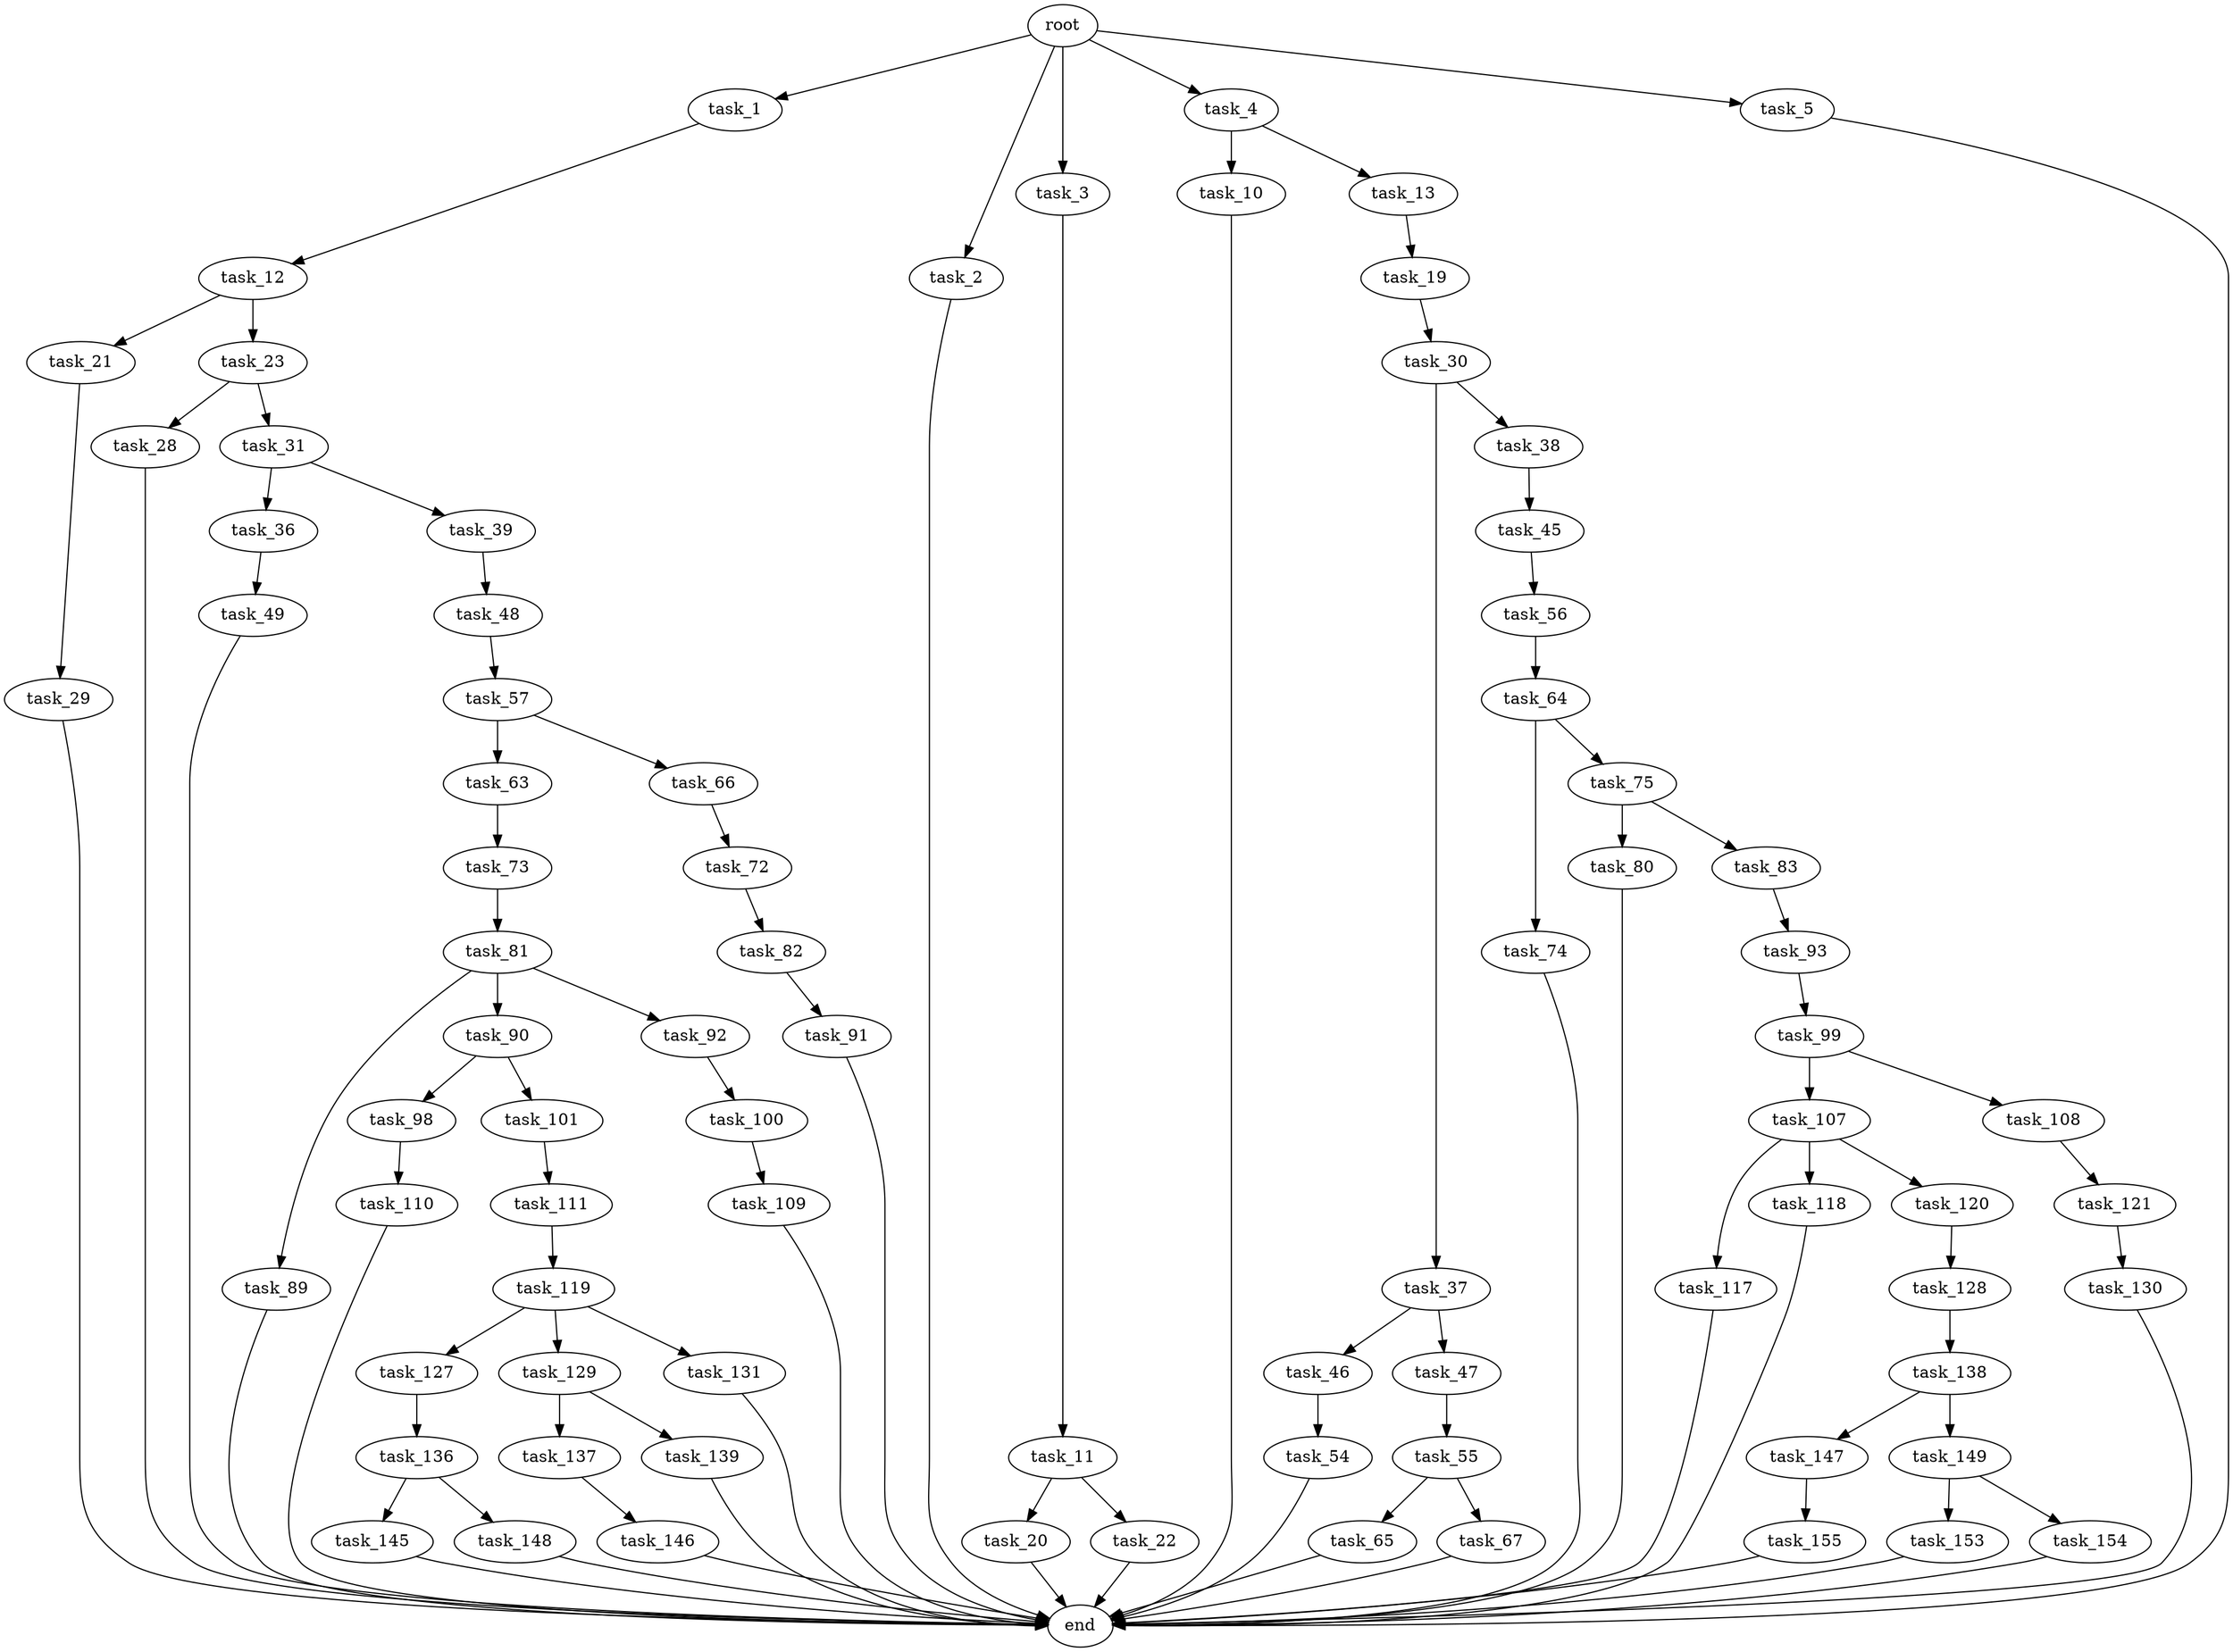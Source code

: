 digraph G {
  root [size="0.000000"];
  task_1 [size="24480134292.000000"];
  task_2 [size="20133036937.000000"];
  task_3 [size="549755813888.000000"];
  task_4 [size="244873140511.000000"];
  task_5 [size="782757789696.000000"];
  task_10 [size="1600465345.000000"];
  task_11 [size="7151095167.000000"];
  task_12 [size="8589934592.000000"];
  task_13 [size="1073741824000.000000"];
  task_19 [size="68719476736.000000"];
  task_20 [size="36036760657.000000"];
  task_21 [size="50460358763.000000"];
  task_22 [size="283017568013.000000"];
  task_23 [size="8589934592.000000"];
  task_28 [size="745668685704.000000"];
  task_29 [size="86568399176.000000"];
  task_30 [size="782757789696.000000"];
  task_31 [size="469135114475.000000"];
  task_36 [size="90784422983.000000"];
  task_37 [size="53959632601.000000"];
  task_38 [size="19125315067.000000"];
  task_39 [size="77210912100.000000"];
  task_45 [size="7293584136.000000"];
  task_46 [size="8589934592.000000"];
  task_47 [size="44031309629.000000"];
  task_48 [size="43558125787.000000"];
  task_49 [size="83150452732.000000"];
  task_54 [size="2961821516.000000"];
  task_55 [size="27937473963.000000"];
  task_56 [size="12277794847.000000"];
  task_57 [size="20733718429.000000"];
  task_63 [size="700003658533.000000"];
  task_64 [size="7651127316.000000"];
  task_65 [size="38188165837.000000"];
  task_66 [size="15804724917.000000"];
  task_67 [size="467442012714.000000"];
  task_72 [size="231928233984.000000"];
  task_73 [size="68719476736.000000"];
  task_74 [size="188932411817.000000"];
  task_75 [size="104690912949.000000"];
  task_80 [size="28991029248.000000"];
  task_81 [size="782757789696.000000"];
  task_82 [size="68719476736.000000"];
  task_83 [size="4542923045.000000"];
  task_89 [size="231928233984.000000"];
  task_90 [size="1809715344.000000"];
  task_91 [size="119231674139.000000"];
  task_92 [size="28331734976.000000"];
  task_93 [size="549755813888.000000"];
  task_98 [size="1073741824000.000000"];
  task_99 [size="28991029248.000000"];
  task_100 [size="68719476736.000000"];
  task_101 [size="368293445632.000000"];
  task_107 [size="36998974443.000000"];
  task_108 [size="28991029248.000000"];
  task_109 [size="222610410481.000000"];
  task_110 [size="53321241997.000000"];
  task_111 [size="41108038685.000000"];
  task_117 [size="16814292714.000000"];
  task_118 [size="549755813888.000000"];
  task_119 [size="21068762283.000000"];
  task_120 [size="656389440.000000"];
  task_121 [size="540276686404.000000"];
  task_127 [size="1025130672707.000000"];
  task_128 [size="231928233984.000000"];
  task_129 [size="85042665356.000000"];
  task_130 [size="231928233984.000000"];
  task_131 [size="16256037631.000000"];
  task_136 [size="18146103190.000000"];
  task_137 [size="549755813888.000000"];
  task_138 [size="9917021803.000000"];
  task_139 [size="34957420490.000000"];
  task_145 [size="2415508160.000000"];
  task_146 [size="28991029248.000000"];
  task_147 [size="13159096978.000000"];
  task_148 [size="13735026610.000000"];
  task_149 [size="34307288714.000000"];
  task_153 [size="18390737677.000000"];
  task_154 [size="549755813888.000000"];
  task_155 [size="27916803360.000000"];
  end [size="0.000000"];

  root -> task_1 [size="1.000000"];
  root -> task_2 [size="1.000000"];
  root -> task_3 [size="1.000000"];
  root -> task_4 [size="1.000000"];
  root -> task_5 [size="1.000000"];
  task_1 -> task_12 [size="75497472.000000"];
  task_2 -> end [size="1.000000"];
  task_3 -> task_11 [size="536870912.000000"];
  task_4 -> task_10 [size="301989888.000000"];
  task_4 -> task_13 [size="301989888.000000"];
  task_5 -> end [size="1.000000"];
  task_10 -> end [size="1.000000"];
  task_11 -> task_20 [size="301989888.000000"];
  task_11 -> task_22 [size="301989888.000000"];
  task_12 -> task_21 [size="33554432.000000"];
  task_12 -> task_23 [size="33554432.000000"];
  task_13 -> task_19 [size="838860800.000000"];
  task_19 -> task_30 [size="134217728.000000"];
  task_20 -> end [size="1.000000"];
  task_21 -> task_29 [size="838860800.000000"];
  task_22 -> end [size="1.000000"];
  task_23 -> task_28 [size="33554432.000000"];
  task_23 -> task_31 [size="33554432.000000"];
  task_28 -> end [size="1.000000"];
  task_29 -> end [size="1.000000"];
  task_30 -> task_37 [size="679477248.000000"];
  task_30 -> task_38 [size="679477248.000000"];
  task_31 -> task_36 [size="301989888.000000"];
  task_31 -> task_39 [size="301989888.000000"];
  task_36 -> task_49 [size="209715200.000000"];
  task_37 -> task_46 [size="134217728.000000"];
  task_37 -> task_47 [size="134217728.000000"];
  task_38 -> task_45 [size="301989888.000000"];
  task_39 -> task_48 [size="75497472.000000"];
  task_45 -> task_56 [size="536870912.000000"];
  task_46 -> task_54 [size="33554432.000000"];
  task_47 -> task_55 [size="33554432.000000"];
  task_48 -> task_57 [size="33554432.000000"];
  task_49 -> end [size="1.000000"];
  task_54 -> end [size="1.000000"];
  task_55 -> task_65 [size="536870912.000000"];
  task_55 -> task_67 [size="536870912.000000"];
  task_56 -> task_64 [size="536870912.000000"];
  task_57 -> task_63 [size="838860800.000000"];
  task_57 -> task_66 [size="838860800.000000"];
  task_63 -> task_73 [size="536870912.000000"];
  task_64 -> task_74 [size="679477248.000000"];
  task_64 -> task_75 [size="679477248.000000"];
  task_65 -> end [size="1.000000"];
  task_66 -> task_72 [size="679477248.000000"];
  task_67 -> end [size="1.000000"];
  task_72 -> task_82 [size="301989888.000000"];
  task_73 -> task_81 [size="134217728.000000"];
  task_74 -> end [size="1.000000"];
  task_75 -> task_80 [size="209715200.000000"];
  task_75 -> task_83 [size="209715200.000000"];
  task_80 -> end [size="1.000000"];
  task_81 -> task_89 [size="679477248.000000"];
  task_81 -> task_90 [size="679477248.000000"];
  task_81 -> task_92 [size="679477248.000000"];
  task_82 -> task_91 [size="134217728.000000"];
  task_83 -> task_93 [size="301989888.000000"];
  task_89 -> end [size="1.000000"];
  task_90 -> task_98 [size="33554432.000000"];
  task_90 -> task_101 [size="33554432.000000"];
  task_91 -> end [size="1.000000"];
  task_92 -> task_100 [size="75497472.000000"];
  task_93 -> task_99 [size="536870912.000000"];
  task_98 -> task_110 [size="838860800.000000"];
  task_99 -> task_107 [size="75497472.000000"];
  task_99 -> task_108 [size="75497472.000000"];
  task_100 -> task_109 [size="134217728.000000"];
  task_101 -> task_111 [size="411041792.000000"];
  task_107 -> task_117 [size="75497472.000000"];
  task_107 -> task_118 [size="75497472.000000"];
  task_107 -> task_120 [size="75497472.000000"];
  task_108 -> task_121 [size="75497472.000000"];
  task_109 -> end [size="1.000000"];
  task_110 -> end [size="1.000000"];
  task_111 -> task_119 [size="679477248.000000"];
  task_117 -> end [size="1.000000"];
  task_118 -> end [size="1.000000"];
  task_119 -> task_127 [size="411041792.000000"];
  task_119 -> task_129 [size="411041792.000000"];
  task_119 -> task_131 [size="411041792.000000"];
  task_120 -> task_128 [size="33554432.000000"];
  task_121 -> task_130 [size="838860800.000000"];
  task_127 -> task_136 [size="679477248.000000"];
  task_128 -> task_138 [size="301989888.000000"];
  task_129 -> task_137 [size="75497472.000000"];
  task_129 -> task_139 [size="75497472.000000"];
  task_130 -> end [size="1.000000"];
  task_131 -> end [size="1.000000"];
  task_136 -> task_145 [size="301989888.000000"];
  task_136 -> task_148 [size="301989888.000000"];
  task_137 -> task_146 [size="536870912.000000"];
  task_138 -> task_147 [size="411041792.000000"];
  task_138 -> task_149 [size="411041792.000000"];
  task_139 -> end [size="1.000000"];
  task_145 -> end [size="1.000000"];
  task_146 -> end [size="1.000000"];
  task_147 -> task_155 [size="209715200.000000"];
  task_148 -> end [size="1.000000"];
  task_149 -> task_153 [size="838860800.000000"];
  task_149 -> task_154 [size="838860800.000000"];
  task_153 -> end [size="1.000000"];
  task_154 -> end [size="1.000000"];
  task_155 -> end [size="1.000000"];
}

